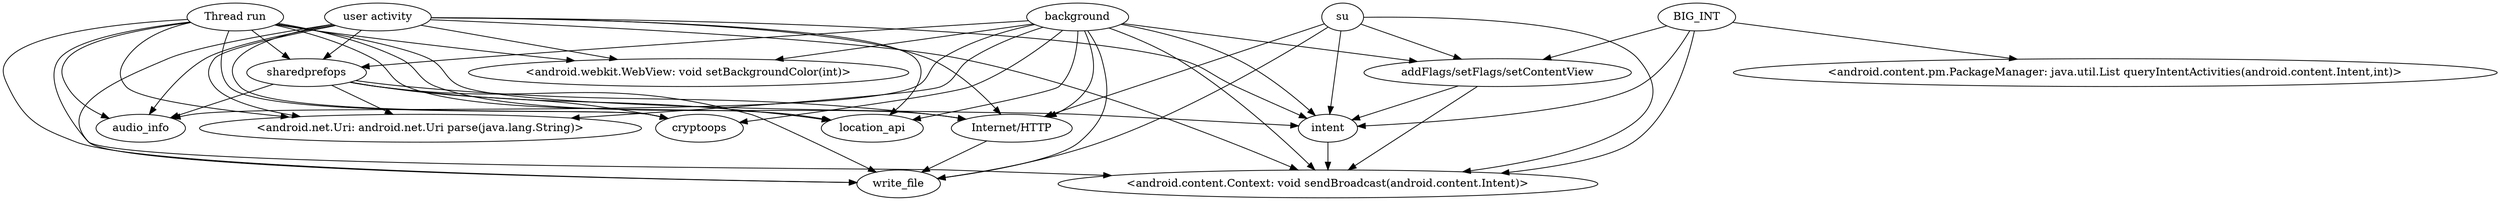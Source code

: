 strict digraph  {
	graph ["graph"="{}"];
	audio_info	 [domain=library,
		type=merged];
	"<android.net.Uri: android.net.Uri parse(java.lang.String)>"	 [domain=library,
		type=SENSITIVE_METHOD];
	cryptoops	 [domain=library,
		type=merged];
	"Internet/HTTP"	 [domain=library,
		type=merged];
	write_file	 [domain=library,
		type=merged];
	"Internet/HTTP" -> write_file	 [deps=DOMINATE,
		type=DEP];
	"<android.webkit.WebView: void setBackgroundColor(int)>"	 [domain=library,
		type=SENSITIVE_METHOD];
	"addFlags/setFlags/setContentView"	 [domain=library,
		type=merged];
	intent	 [domain=library,
		type=merged];
	"addFlags/setFlags/setContentView" -> intent	 [deps=DOMINATE,
		type=DEP];
	"<android.content.Context: void sendBroadcast(android.content.Intent)>"	 [domain=library,
		type=SENSITIVE_METHOD];
	"addFlags/setFlags/setContentView" -> "<android.content.Context: void sendBroadcast(android.content.Intent)>"	 [deps="DOMINATE-DOMINATE",
		type=DEP];
	BIG_INT	 [domain=library,
		type=CONST_INT];
	"<android.content.pm.PackageManager: java.util.List queryIntentActivities(android.content.Intent,int)>"	 [domain=library,
		type=SENSITIVE_METHOD];
	BIG_INT -> "<android.content.pm.PackageManager: java.util.List queryIntentActivities(android.content.Intent,int)>"	 [deps=DATAFLOW,
		type=DEP];
	BIG_INT -> "addFlags/setFlags/setContentView"	 [deps=DATAFLOW,
		type=DEP];
	BIG_INT -> intent	 [deps=DATAFLOW,
		type=DEP];
	BIG_INT -> "<android.content.Context: void sendBroadcast(android.content.Intent)>"	 [deps="DATAFLOW-DOMINATE",
		type=DEP];
	su	 [domain=library,
		type=CONST_STRING];
	su -> "addFlags/setFlags/setContentView"	 [deps=DATAFLOW,
		type=DEP];
	su -> intent	 [deps=DATAFLOW,
		type=DEP];
	su -> "Internet/HTTP"	 [deps=DATAFLOW,
		type=DEP];
	su -> "<android.content.Context: void sendBroadcast(android.content.Intent)>"	 [deps="DATAFLOW-DOMINATE",
		type=DEP];
	su -> write_file	 [deps="DATAFLOW-DOMINATE",
		type=DEP];
	location_api	 [domain=library,
		type=merged];
	intent -> "<android.content.Context: void sendBroadcast(android.content.Intent)>"	 [deps=DOMINATE,
		type=DEP];
	sharedprefops	 [domain=library,
		type=merged];
	sharedprefops -> "<android.net.Uri: android.net.Uri parse(java.lang.String)>"	 [deps="CALL-DATAFLOW-CALL-DATAFLOW-CALL-CALL",
		type=DEP];
	sharedprefops -> write_file	 [deps="CALL-DATAFLOW-CALL-DATAFLOW-CALL-DOMINATE",
		type=DEP];
	sharedprefops -> cryptoops	 [deps="CALL-DATAFLOW-CALL-CALL-CALL",
		type=DEP];
	sharedprefops -> audio_info	 [deps="CALL-DATAFLOW-CALL-DATAFLOW-CALL-CALL",
		type=DEP];
	sharedprefops -> "Internet/HTTP"	 [deps="CALL-DATAFLOW-CALL-DATAFLOW-CALL",
		type=DEP];
	sharedprefops -> location_api	 [deps="CALL-DATAFLOW-CALL-DATAFLOW-CALL",
		type=DEP];
	background	 [domain=library,
		type=entrypoint];
	background -> "<android.net.Uri: android.net.Uri parse(java.lang.String)>"	 [deps="FROM_SENSITIVE_PARENT_TO_SENSITIVE_API-CALL-CALL-CALL-CALL-DATAFLOW-CALL-CALL",
		type=DEP];
	background -> write_file	 [deps="FROM_SENSITIVE_PARENT_TO_SENSITIVE_API-CALL-CALL-CALL-CALL-CALL-DOMINATE",
		type=DEP];
	background -> cryptoops	 [deps="FROM_SENSITIVE_PARENT_TO_SENSITIVE_API-CALL-CALL-CALL-CALL-DATAFLOW-CALL-CALL",
		type=DEP];
	background -> audio_info	 [deps="FROM_SENSITIVE_PARENT_TO_SENSITIVE_API-CALL-CALL-CALL-CALL-DATAFLOW-CALL-CALL",
		type=DEP];
	background -> "Internet/HTTP"	 [deps="FROM_SENSITIVE_PARENT_TO_SENSITIVE_API-CALL-CALL-CALL-CALL-CALL",
		type=DEP];
	background -> location_api	 [deps="FROM_SENSITIVE_PARENT_TO_SENSITIVE_API-CALL-CALL-CALL-CALL-DATAFLOW-CALL",
		type=DEP];
	background -> "addFlags/setFlags/setContentView"	 [deps="FROM_SENSITIVE_PARENT_TO_SENSITIVE_API-CALL",
		type=DEP];
	background -> "<android.content.Context: void sendBroadcast(android.content.Intent)>"	 [deps="FROM_SENSITIVE_PARENT_TO_SENSITIVE_API-CALL-CALL-CALL-CALL-CALL-CALL-CALL-CALL-CALL-CALL-CALL-CALL-CALL-DOMINATE",
		type=DEP];
	background -> "<android.webkit.WebView: void setBackgroundColor(int)>"	 [deps="FROM_SENSITIVE_PARENT_TO_SENSITIVE_API-CALL-CALL-CALL-CALL",
		type=DEP];
	background -> sharedprefops	 [deps="FROM_SENSITIVE_PARENT_TO_SENSITIVE_API-CALL-CALL-CALL-CALL-CALL-CALL-CALL-CALL",
		type=DEP];
	background -> intent	 [deps="FROM_SENSITIVE_PARENT_TO_SENSITIVE_API-CALL-CALL-CALL-CALL-CALL-CALL-CALL-CALL-CALL-CALL-CALL-CALL-CALL",
		type=DEP];
	"user activity"	 [domain=library,
		type=entrypoint];
	"user activity" -> "<android.net.Uri: android.net.Uri parse(java.lang.String)>"	 [deps="FROM_SENSITIVE_PARENT_TO_SENSITIVE_API-CALL-DATAFLOW-CALL-DATAFLOW-CALL-DATAFLOW-CALL-CALL",
		type=DEP];
	"user activity" -> write_file	 [deps="FROM_SENSITIVE_PARENT_TO_SENSITIVE_API-CALL-DATAFLOW-CALL-DATAFLOW-CALL-DATAFLOW-CALL-DOMINATE",
		type=DEP];
	"user activity" -> cryptoops	 [deps="FROM_SENSITIVE_PARENT_TO_SENSITIVE_API-CALL-DATAFLOW-CALL-DATAFLOW-CALL-DATAFLOW-CALL-CALL",
		type=DEP];
	"user activity" -> audio_info	 [deps="FROM_SENSITIVE_PARENT_TO_SENSITIVE_API-CALL-DATAFLOW-CALL-DATAFLOW-CALL-DATAFLOW-CALL-CALL",
		type=DEP];
	"user activity" -> "Internet/HTTP"	 [deps="FROM_SENSITIVE_PARENT_TO_SENSITIVE_API-CALL-DATAFLOW-CALL-DATAFLOW-CALL-DATAFLOW-CALL",
		type=DEP];
	"user activity" -> location_api	 [deps="FROM_SENSITIVE_PARENT_TO_SENSITIVE_API-CALL-DATAFLOW-CALL-DATAFLOW-CALL-DATAFLOW-CALL",
		type=DEP];
	"user activity" -> "<android.content.Context: void sendBroadcast(android.content.Intent)>"	 [deps="FROM_SENSITIVE_PARENT_TO_SENSITIVE_API-CALL-DOMINATE",
		type=DEP];
	"user activity" -> intent	 [deps="FROM_SENSITIVE_PARENT_TO_SENSITIVE_API-CALL",
		type=DEP];
	"user activity" -> "<android.webkit.WebView: void setBackgroundColor(int)>"	 [deps="FROM_SENSITIVE_PARENT_TO_SENSITIVE_API-CALL-CALL-CALL-CALL-CALL-CALL",
		type=DEP];
	"user activity" -> sharedprefops	 [deps="FROM_SENSITIVE_PARENT_TO_SENSITIVE_API-CALL-CALL-CALL-CALL-CALL",
		type=DEP];
	"Thread run"	 [domain=library,
		type=entrypoint];
	"Thread run" -> "<android.content.Context: void sendBroadcast(android.content.Intent)>"	 [deps="FROM_SENSITIVE_PARENT_TO_SENSITIVE_API-CALL-CALL-CALL-CALL-CALL-CALL-DOMINATE",
		type=DEP];
	"Thread run" -> "<android.net.Uri: android.net.Uri parse(java.lang.String)>"	 [deps="FROM_SENSITIVE_PARENT_TO_SENSITIVE_API-CALL-CALL-CALL",
		type=DEP];
	"Thread run" -> "<android.webkit.WebView: void setBackgroundColor(int)>"	 [deps="FROM_SENSITIVE_PARENT_TO_SENSITIVE_API-CALL-CALL-CALL-CALL-CALL",
		type=DEP];
	"Thread run" -> write_file	 [deps="FROM_SENSITIVE_PARENT_TO_SENSITIVE_API-CALL-DOMINATE",
		type=DEP];
	"Thread run" -> cryptoops	 [deps="FROM_SENSITIVE_PARENT_TO_SENSITIVE_API-CALL",
		type=DEP];
	"Thread run" -> audio_info	 [deps="FROM_SENSITIVE_PARENT_TO_SENSITIVE_API-CALL-CALL-CALL",
		type=DEP];
	"Thread run" -> sharedprefops	 [deps="FROM_SENSITIVE_PARENT_TO_SENSITIVE_API-CALL",
		type=DEP];
	"Thread run" -> intent	 [deps="FROM_SENSITIVE_PARENT_TO_SENSITIVE_API-CALL-CALL-CALL-CALL-CALL-CALL",
		type=DEP];
	"Thread run" -> "Internet/HTTP"	 [deps="FROM_SENSITIVE_PARENT_TO_SENSITIVE_API-CALL",
		type=DEP];
	"Thread run" -> location_api	 [deps="FROM_SENSITIVE_PARENT_TO_SENSITIVE_API-CALL-DATAFLOW-CALL",
		type=DEP];
}
